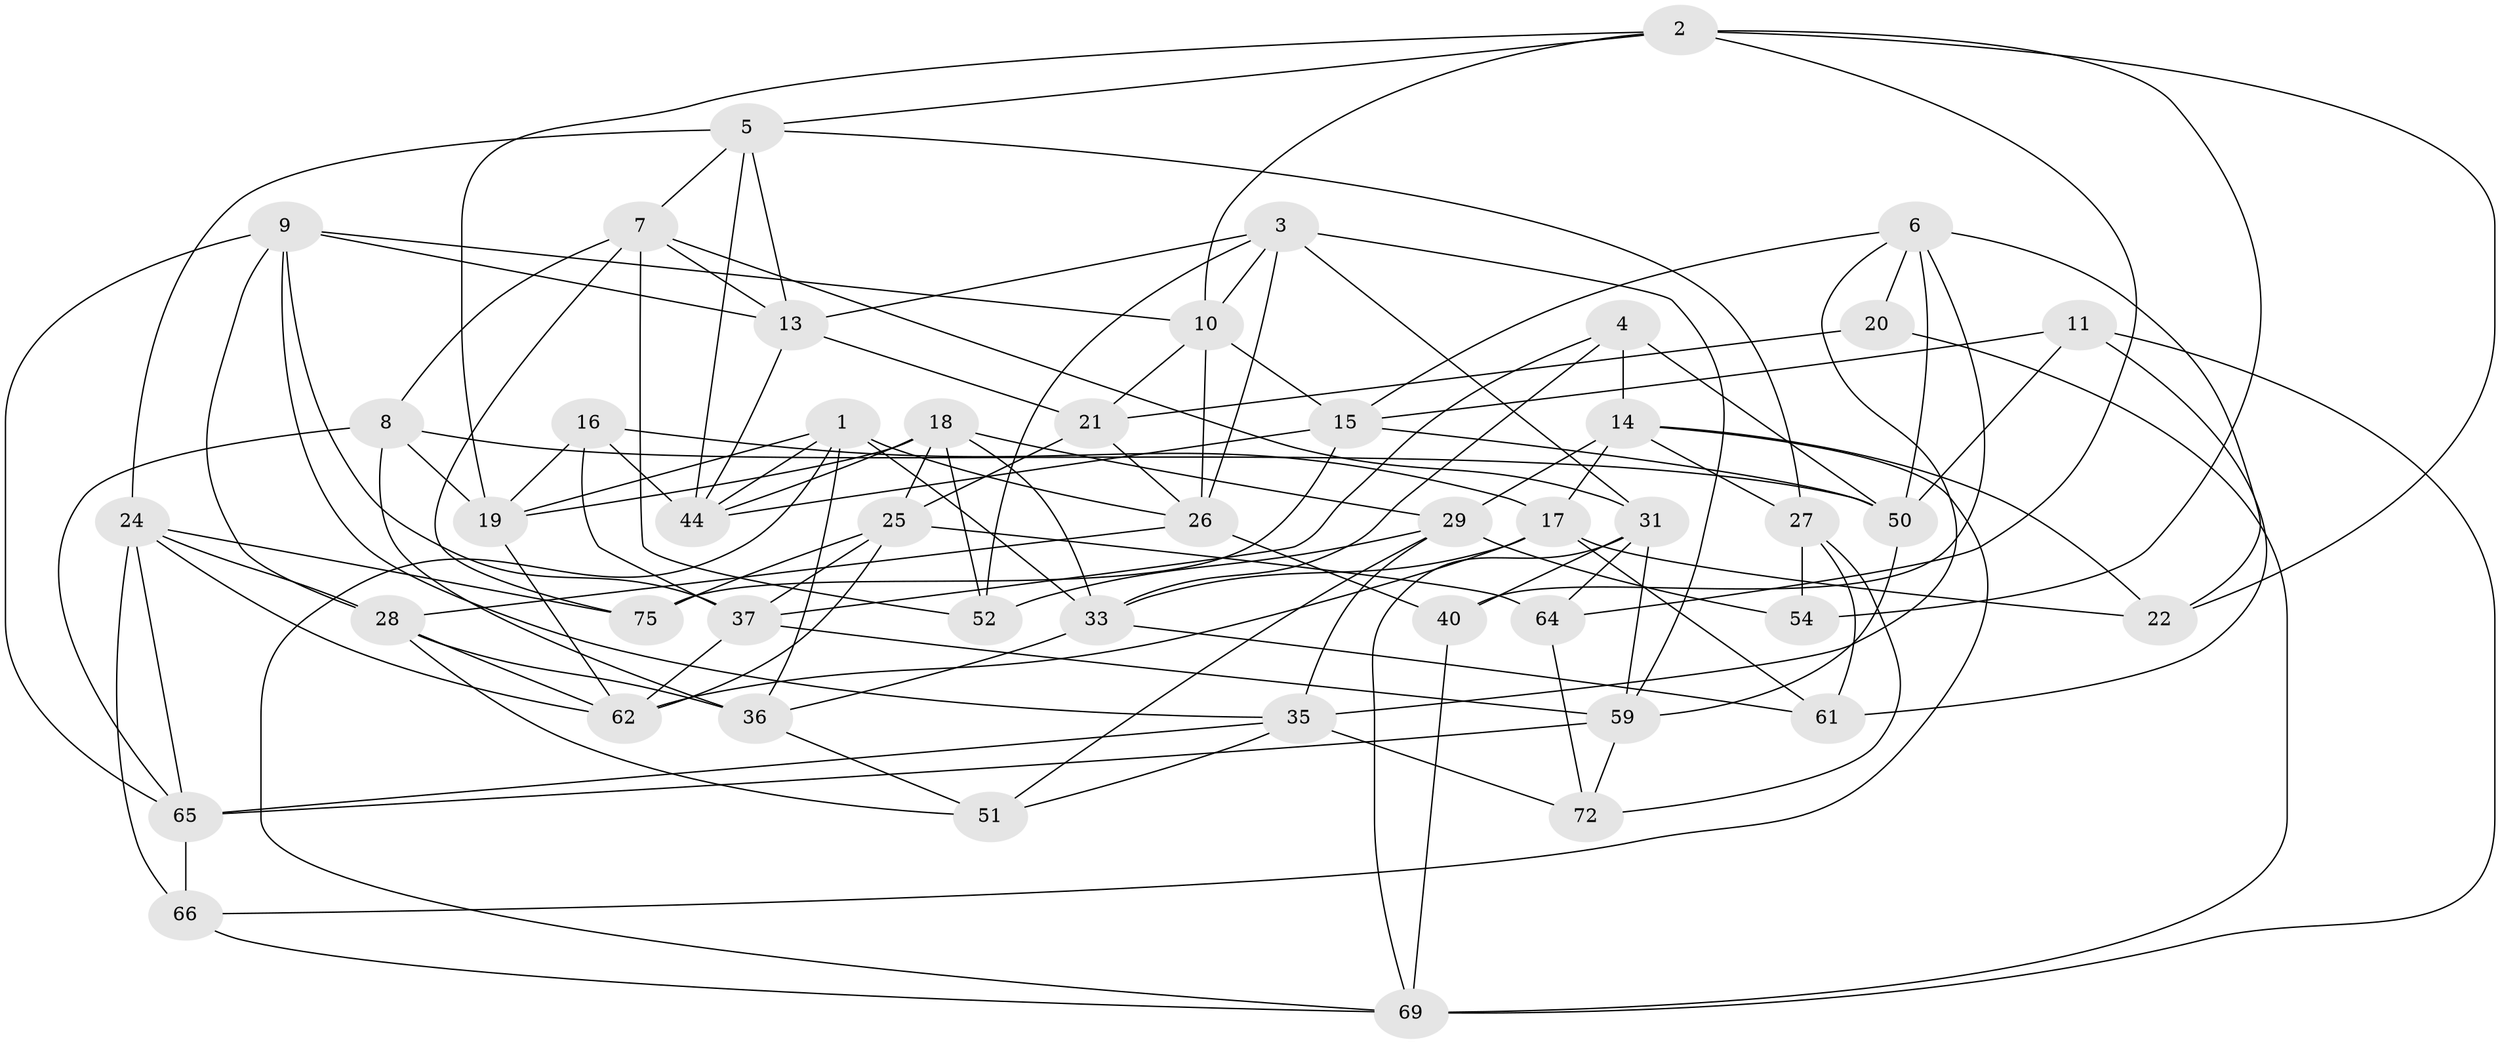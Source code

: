 // original degree distribution, {4: 1.0}
// Generated by graph-tools (version 1.1) at 2025/42/03/06/25 10:42:16]
// undirected, 47 vertices, 124 edges
graph export_dot {
graph [start="1"]
  node [color=gray90,style=filled];
  1 [super="+30"];
  2 [super="+38"];
  3 [super="+71"];
  4;
  5 [super="+12"];
  6 [super="+60"];
  7 [super="+53"];
  8 [super="+42"];
  9 [super="+56"];
  10 [super="+46"];
  11;
  13 [super="+23"];
  14 [super="+55"];
  15 [super="+34"];
  16;
  17 [super="+41"];
  18 [super="+48"];
  19 [super="+49"];
  20;
  21 [super="+58"];
  22;
  24 [super="+63"];
  25 [super="+32"];
  26 [super="+47"];
  27 [super="+43"];
  28 [super="+39"];
  29 [super="+79"];
  31 [super="+77"];
  33 [super="+67"];
  35 [super="+70"];
  36 [super="+57"];
  37 [super="+76"];
  40;
  44 [super="+45"];
  50 [super="+78"];
  51;
  52;
  54;
  59 [super="+80"];
  61;
  62 [super="+74"];
  64;
  65 [super="+68"];
  66;
  69 [super="+73"];
  72;
  75;
  1 -- 44;
  1 -- 33;
  1 -- 36;
  1 -- 26;
  1 -- 69;
  1 -- 19;
  2 -- 54;
  2 -- 22;
  2 -- 64;
  2 -- 19;
  2 -- 5;
  2 -- 10;
  3 -- 26;
  3 -- 59;
  3 -- 52;
  3 -- 31;
  3 -- 10;
  3 -- 13;
  4 -- 14;
  4 -- 33;
  4 -- 37;
  4 -- 50;
  5 -- 27;
  5 -- 44;
  5 -- 24;
  5 -- 13;
  5 -- 7;
  6 -- 22;
  6 -- 20;
  6 -- 40;
  6 -- 50;
  6 -- 15;
  6 -- 35;
  7 -- 31;
  7 -- 75;
  7 -- 13;
  7 -- 8;
  7 -- 52;
  8 -- 36 [weight=2];
  8 -- 65;
  8 -- 50;
  8 -- 19;
  9 -- 65;
  9 -- 13;
  9 -- 10;
  9 -- 28;
  9 -- 37;
  9 -- 35;
  10 -- 21;
  10 -- 15;
  10 -- 26;
  11 -- 69;
  11 -- 15;
  11 -- 61;
  11 -- 50;
  13 -- 21;
  13 -- 44;
  14 -- 17;
  14 -- 66;
  14 -- 29;
  14 -- 22;
  14 -- 27;
  15 -- 50;
  15 -- 75;
  15 -- 44;
  16 -- 17;
  16 -- 19;
  16 -- 37;
  16 -- 44;
  17 -- 22;
  17 -- 61;
  17 -- 62;
  17 -- 33;
  18 -- 29;
  18 -- 52;
  18 -- 33;
  18 -- 19;
  18 -- 25;
  18 -- 44;
  19 -- 62;
  20 -- 21 [weight=2];
  20 -- 69;
  21 -- 25;
  21 -- 26;
  24 -- 75;
  24 -- 65;
  24 -- 66;
  24 -- 28;
  24 -- 62;
  25 -- 64;
  25 -- 75;
  25 -- 37;
  25 -- 62;
  26 -- 40;
  26 -- 28;
  27 -- 72;
  27 -- 54 [weight=2];
  27 -- 61;
  28 -- 36;
  28 -- 51;
  28 -- 62;
  29 -- 52;
  29 -- 51;
  29 -- 54;
  29 -- 35;
  31 -- 64;
  31 -- 59;
  31 -- 40;
  31 -- 69;
  33 -- 36;
  33 -- 61;
  35 -- 72;
  35 -- 51;
  35 -- 65;
  36 -- 51;
  37 -- 59;
  37 -- 62;
  40 -- 69;
  50 -- 59;
  59 -- 72;
  59 -- 65;
  64 -- 72;
  65 -- 66;
  66 -- 69;
}
